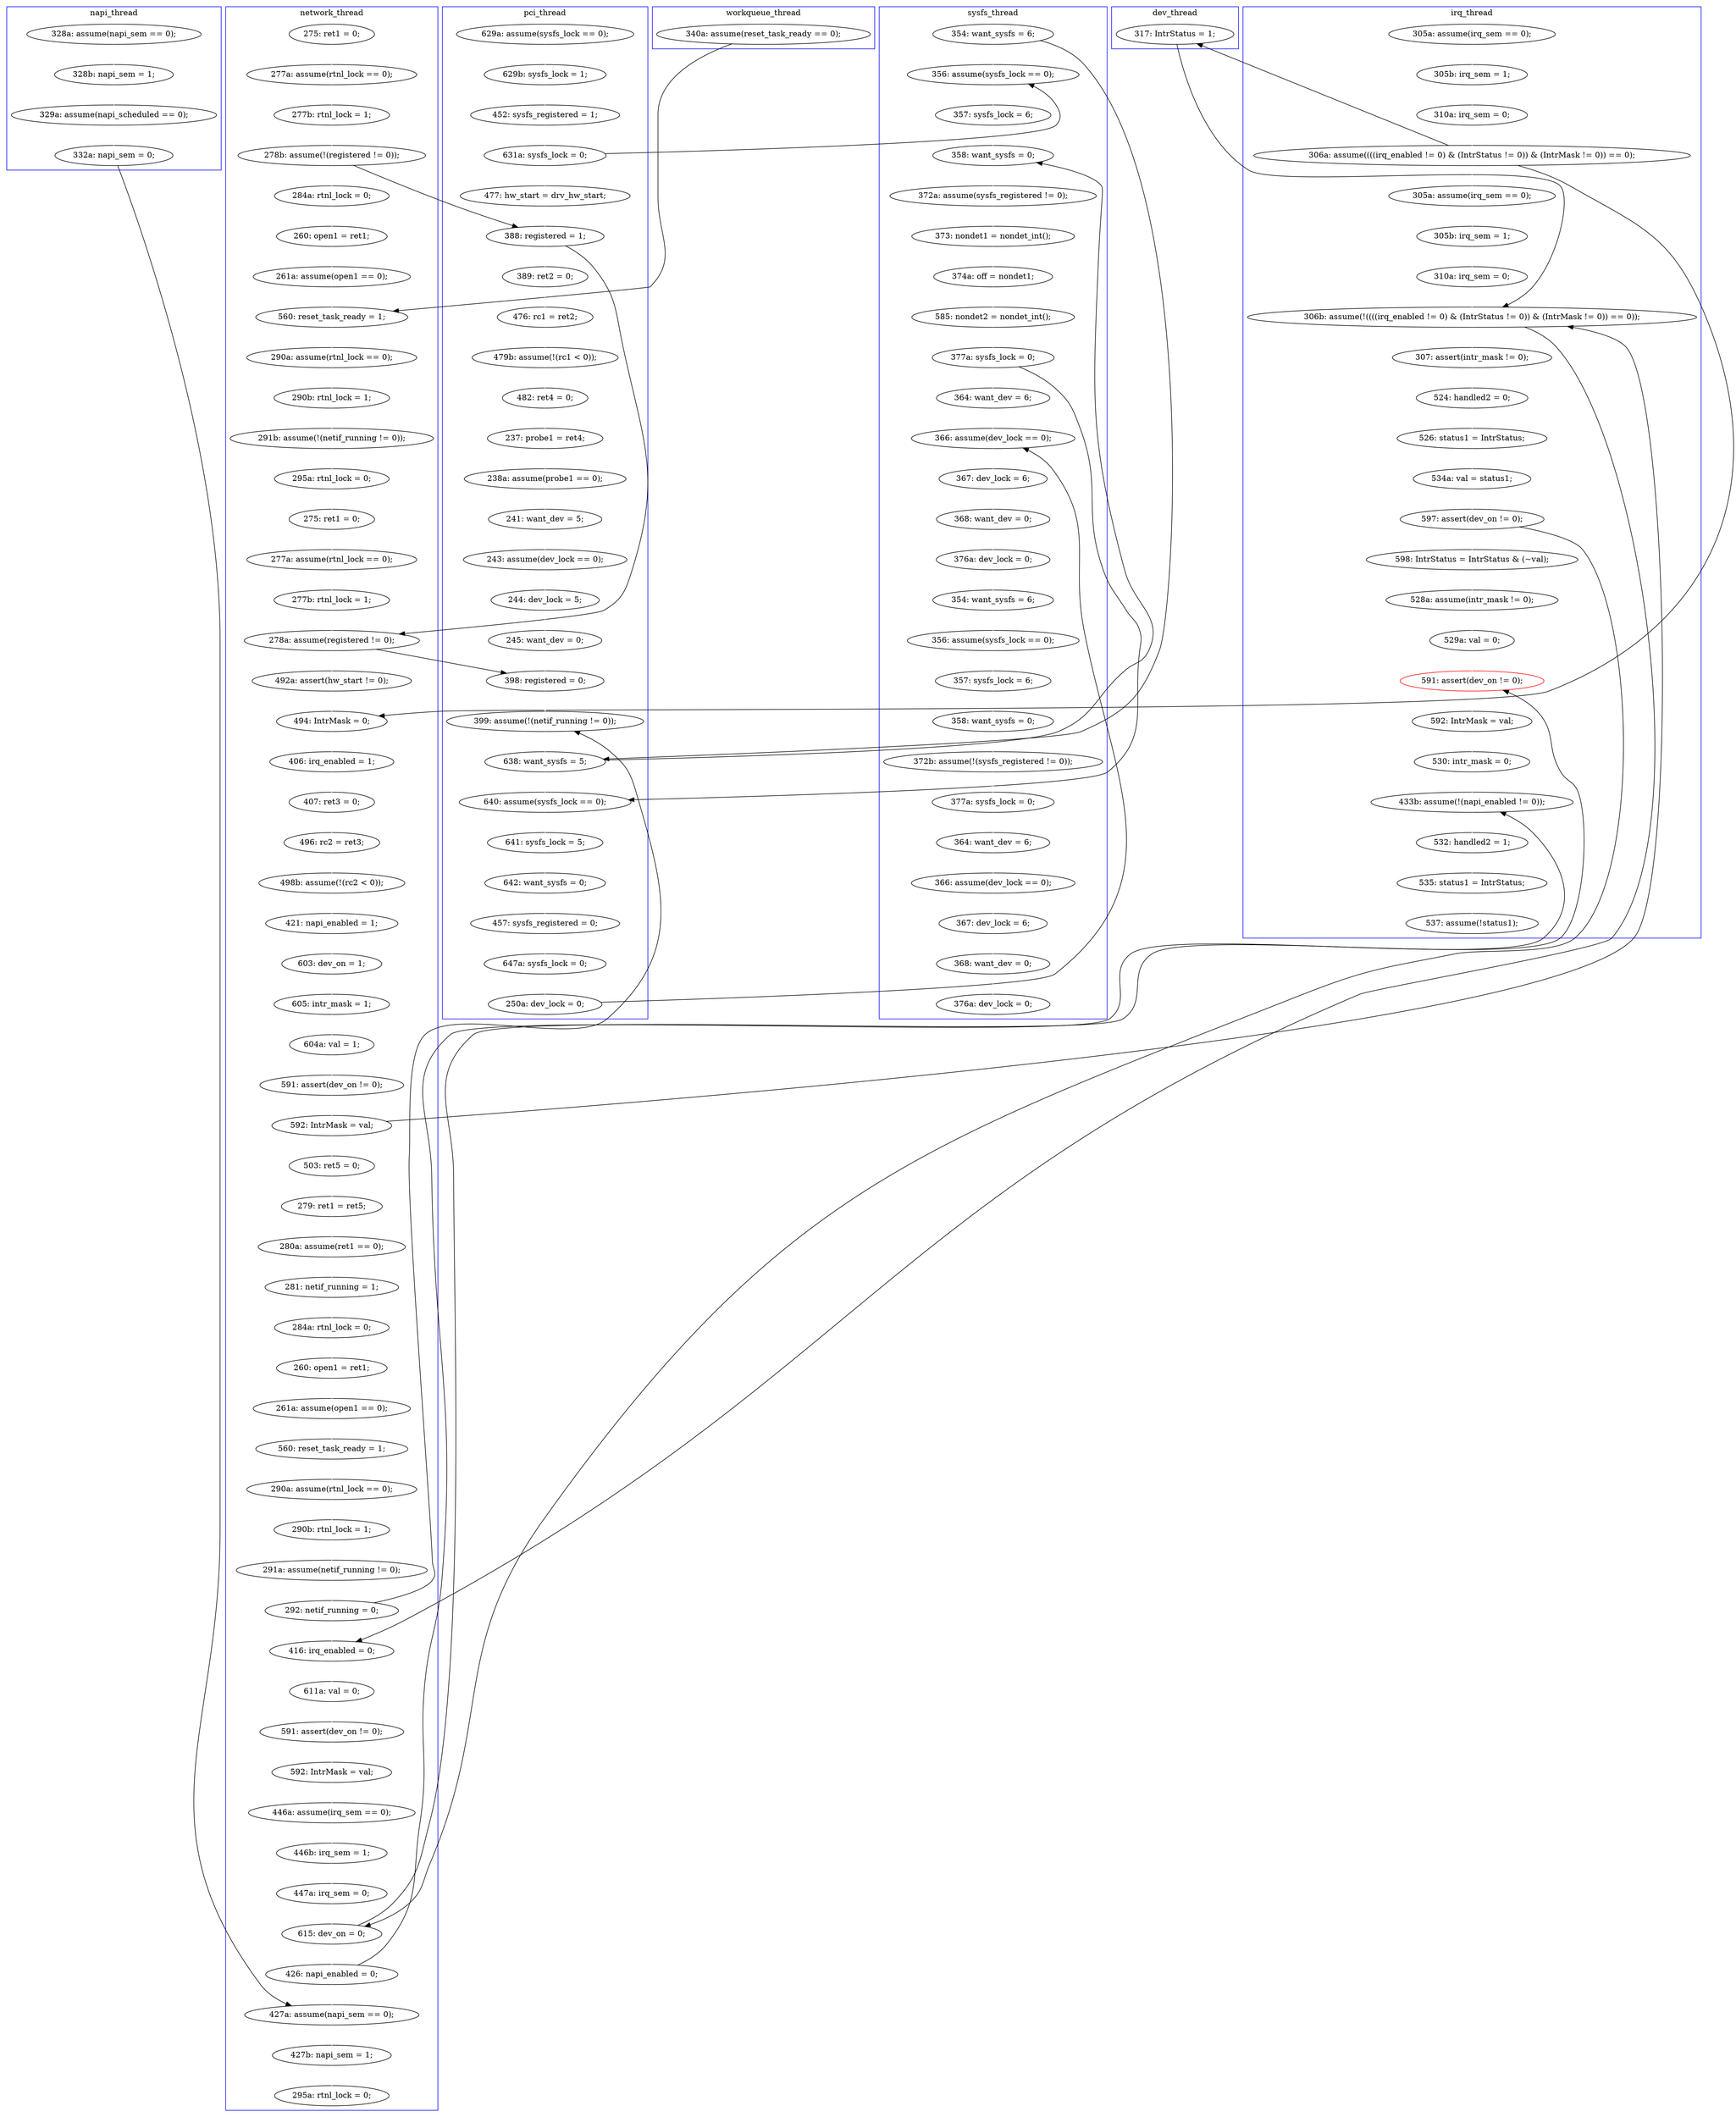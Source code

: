 digraph Counterexample {
	214 -> 239 [color = white, style = solid]
	188 -> 190 [color = white, style = solid]
	157 -> 161 [color = white, style = solid]
	191 -> 215 [color = white, style = solid]
	143 -> 265 [color = black, style = solid, constraint = false]
	243 -> 246 [color = white, style = solid]
	265 -> 266 [color = white, style = solid]
	218 -> 222 [color = white, style = solid]
	87 -> 92 [color = white, style = solid]
	228 -> 229 [color = white, style = solid]
	142 -> 190 [color = black, style = solid, constraint = false]
	122 -> 123 [color = white, style = solid]
	317 -> 320 [color = white, style = solid]
	258 -> 259 [color = white, style = solid]
	134 -> 190 [color = black, style = solid, constraint = false]
	222 -> 223 [color = white, style = solid]
	210 -> 212 [color = white, style = solid]
	60 -> 61 [color = white, style = solid]
	199 -> 206 [color = white, style = solid]
	107 -> 109 [color = white, style = solid]
	79 -> 80 [color = white, style = solid]
	53 -> 54 [color = white, style = solid]
	274 -> 275 [color = white, style = solid]
	259 -> 269 [color = white, style = solid]
	141 -> 142 [color = white, style = solid]
	231 -> 232 [color = white, style = solid]
	139 -> 141 [color = white, style = solid]
	152 -> 153 [color = white, style = solid]
	217 -> 218 [color = white, style = solid]
	98 -> 170 [color = white, style = solid]
	37 -> 69 [color = black, style = solid, constraint = false]
	161 -> 165 [color = white, style = solid]
	116 -> 121 [color = white, style = solid]
	34 -> 35 [color = white, style = solid]
	186 -> 187 [color = white, style = solid]
	39 -> 92 [color = black, style = solid, constraint = false]
	215 -> 217 [color = white, style = solid]
	109 -> 114 [color = white, style = solid]
	223 -> 248 [color = white, style = solid]
	69 -> 73 [color = white, style = solid]
	85 -> 87 [color = white, style = solid]
	225 -> 226 [color = black, style = solid, constraint = false]
	252 -> 262 [color = white, style = solid]
	255 -> 257 [color = black, style = solid, constraint = false]
	292 -> 293 [color = white, style = solid]
	168 -> 169 [color = white, style = solid]
	305 -> 307 [color = white, style = solid]
	166 -> 168 [color = white, style = solid]
	105 -> 106 [color = white, style = solid]
	242 -> 243 [color = white, style = solid]
	233 -> 236 [color = white, style = solid]
	165 -> 166 [color = white, style = solid]
	147 -> 148 [color = white, style = solid]
	236 -> 238 [color = white, style = solid]
	30 -> 34 [color = white, style = solid]
	316 -> 317 [color = white, style = solid]
	273 -> 274 [color = white, style = solid]
	266 -> 277 [color = white, style = solid]
	85 -> 227 [color = black, style = solid, constraint = false]
	61 -> 64 [color = white, style = solid]
	42 -> 43 [color = white, style = solid]
	180 -> 181 [color = white, style = solid]
	169 -> 191 [color = white, style = solid]
	80 -> 83 [color = white, style = solid]
	281 -> 291 [color = white, style = solid]
	257 -> 258 [color = white, style = solid]
	46 -> 134 [color = black, style = solid, constraint = false]
	249 -> 255 [color = white, style = solid]
	64 -> 69 [color = white, style = solid]
	151 -> 152 [color = white, style = solid]
	238 -> 241 [color = black, style = solid, constraint = false]
	262 -> 314 [color = black, style = solid, constraint = false]
	206 -> 210 [color = white, style = solid]
	310 -> 314 [color = white, style = solid]
	314 -> 316 [color = white, style = solid]
	109 -> 195 [color = black, style = solid, constraint = false]
	99 -> 105 [color = white, style = solid]
	183 -> 195 [color = white, style = solid]
	74 -> 76 [color = white, style = solid]
	46 -> 116 [color = black, style = solid, constraint = false]
	106 -> 107 [color = white, style = solid]
	138 -> 139 [color = white, style = solid]
	170 -> 173 [color = white, style = solid]
	246 -> 249 [color = white, style = solid]
	291 -> 292 [color = white, style = solid]
	181 -> 182 [color = white, style = solid]
	35 -> 39 [color = white, style = solid]
	169 -> 196 [color = black, style = solid, constraint = false]
	214 -> 252 [color = black, style = solid, constraint = false]
	195 -> 196 [color = white, style = solid]
	73 -> 74 [color = white, style = solid]
	173 -> 180 [color = white, style = solid]
	293 -> 294 [color = white, style = solid]
	308 -> 310 [color = white, style = solid]
	148 -> 151 [color = white, style = solid]
	43 -> 44 [color = white, style = solid]
	229 -> 231 [color = white, style = solid]
	272 -> 273 [color = white, style = solid]
	123 -> 126 [color = white, style = solid]
	93 -> 94 [color = white, style = solid]
	232 -> 233 [color = white, style = solid]
	269 -> 272 [color = white, style = solid]
	129 -> 137 [color = white, style = solid]
	153 -> 154 [color = white, style = solid]
	83 -> 85 [color = white, style = solid]
	196 -> 226 [color = white, style = solid]
	307 -> 308 [color = white, style = solid]
	114 -> 116 [color = white, style = solid]
	137 -> 138 [color = white, style = solid]
	190 -> 199 [color = white, style = solid]
	154 -> 157 [color = white, style = solid]
	97 -> 98 [color = white, style = solid]
	225 -> 227 [color = white, style = solid]
	39 -> 60 [color = white, style = solid]
	304 -> 305 [color = white, style = solid]
	275 -> 281 [color = white, style = solid]
	240 -> 257 [color = white, style = solid]
	59 -> 143 [color = white, style = solid]
	226 -> 229 [color = black, style = solid, constraint = false]
	248 -> 252 [color = white, style = solid]
	46 -> 186 [color = white, style = solid]
	54 -> 59 [color = white, style = solid]
	190 -> 191 [color = black, style = solid, constraint = false]
	182 -> 183 [color = white, style = solid]
	238 -> 240 [color = white, style = solid]
	212 -> 214 [color = white, style = solid]
	241 -> 242 [color = white, style = solid]
	239 -> 304 [color = white, style = solid]
	44 -> 46 [color = white, style = solid]
	187 -> 188 [color = white, style = solid]
	121 -> 122 [color = white, style = solid]
	252 -> 307 [color = black, style = solid, constraint = false]
	226 -> 241 [color = white, style = solid]
	94 -> 97 [color = white, style = solid]
	92 -> 109 [color = black, style = solid, constraint = false]
	262 -> 265 [color = white, style = solid]
	142 -> 147 [color = white, style = solid]
	76 -> 99 [color = white, style = solid]
	294 -> 295 [color = white, style = solid]
	295 -> 296 [color = white, style = solid]
	227 -> 228 [color = white, style = solid]
	92 -> 93 [color = white, style = solid]
	126 -> 129 [color = white, style = solid]
	subgraph cluster5 {
		label = workqueue_thread
		color = blue
		37  [label = "340a: assume(reset_task_ready == 0);"]
	}
	subgraph cluster4 {
		label = napi_thread
		color = blue
		143  [label = "332a: napi_sem = 0;"]
		53  [label = "328a: assume(napi_sem == 0);"]
		54  [label = "328b: napi_sem = 1;"]
		59  [label = "329a: assume(napi_scheduled == 0);"]
	}
	subgraph cluster7 {
		label = dev_thread
		color = blue
		134  [label = "317: IntrStatus = 1;"]
	}
	subgraph cluster1 {
		label = pci_thread
		color = blue
		98  [label = "482: ret4 = 0;"]
		183  [label = "245: want_dev = 0;"]
		79  [label = "629a: assume(sysfs_lock == 0);"]
		170  [label = "237: probe1 = ret4;"]
		87  [label = "477: hw_start = drv_hw_start;"]
		243  [label = "642: want_sysfs = 0;"]
		97  [label = "479b: assume(!(rc1 < 0));"]
		180  [label = "241: want_dev = 5;"]
		94  [label = "476: rc1 = ret2;"]
		241  [label = "640: assume(sysfs_lock == 0);"]
		83  [label = "452: sysfs_registered = 1;"]
		249  [label = "647a: sysfs_lock = 0;"]
		85  [label = "631a: sysfs_lock = 0;"]
		173  [label = "238a: assume(probe1 == 0);"]
		255  [label = "250a: dev_lock = 0;"]
		93  [label = "389: ret2 = 0;"]
		181  [label = "243: assume(dev_lock == 0);"]
		80  [label = "629b: sysfs_lock = 1;"]
		182  [label = "244: dev_lock = 5;"]
		246  [label = "457: sysfs_registered = 0;"]
		242  [label = "641: sysfs_lock = 5;"]
		195  [label = "398: registered = 0;"]
		92  [label = "388: registered = 1;"]
		196  [label = "399: assume(!(netif_running != 0));"]
		226  [label = "638: want_sysfs = 5;"]
	}
	subgraph cluster6 {
		label = sysfs_thread
		color = blue
		240  [label = "364: want_dev = 6;"]
		275  [label = "358: want_sysfs = 0;"]
		296  [label = "376a: dev_lock = 0;"]
		259  [label = "368: want_dev = 0;"]
		291  [label = "377a: sysfs_lock = 0;"]
		236  [label = "585: nondet2 = nondet_int();"]
		281  [label = "372b: assume(!(sysfs_registered != 0));"]
		273  [label = "356: assume(sysfs_lock == 0);"]
		294  [label = "367: dev_lock = 6;"]
		272  [label = "354: want_sysfs = 6;"]
		238  [label = "377a: sysfs_lock = 0;"]
		274  [label = "357: sysfs_lock = 6;"]
		292  [label = "364: want_dev = 6;"]
		293  [label = "366: assume(dev_lock == 0);"]
		227  [label = "356: assume(sysfs_lock == 0);"]
		229  [label = "358: want_sysfs = 0;"]
		225  [label = "354: want_sysfs = 6;"]
		295  [label = "368: want_dev = 0;"]
		232  [label = "373: nondet1 = nondet_int();"]
		233  [label = "374a: off = nondet1;"]
		258  [label = "367: dev_lock = 6;"]
		269  [label = "376a: dev_lock = 0;"]
		257  [label = "366: assume(dev_lock == 0);"]
		228  [label = "357: sysfs_lock = 6;"]
		231  [label = "372a: assume(sysfs_registered != 0);"]
	}
	subgraph cluster2 {
		label = network_thread
		color = blue
		137  [label = "603: dev_on = 1;"]
		217  [label = "591: assert(dev_on != 0);"]
		168  [label = "291a: assume(netif_running != 0);"]
		215  [label = "611a: val = 0;"]
		109  [label = "278a: assume(registered != 0);"]
		248  [label = "447a: irq_sem = 0;"]
		114  [label = "492a: assert(hw_start != 0);"]
		222  [label = "446a: assume(irq_sem == 0);"]
		122  [label = "407: ret3 = 0;"]
		138  [label = "605: intr_mask = 1;"]
		169  [label = "292: netif_running = 0;"]
		60  [label = "284a: rtnl_lock = 0;"]
		154  [label = "260: open1 = ret1;"]
		35  [label = "277b: rtnl_lock = 1;"]
		151  [label = "280a: assume(ret1 == 0);"]
		223  [label = "446b: irq_sem = 1;"]
		166  [label = "290b: rtnl_lock = 1;"]
		218  [label = "592: IntrMask = val;"]
		99  [label = "295a: rtnl_lock = 0;"]
		126  [label = "498b: assume(!(rc2 < 0));"]
		61  [label = "260: open1 = ret1;"]
		107  [label = "277b: rtnl_lock = 1;"]
		39  [label = "278b: assume(!(registered != 0));"]
		157  [label = "261a: assume(open1 == 0);"]
		262  [label = "426: napi_enabled = 0;"]
		252  [label = "615: dev_on = 0;"]
		152  [label = "281: netif_running = 1;"]
		121  [label = "406: irq_enabled = 1;"]
		76  [label = "291b: assume(!(netif_running != 0));"]
		69  [label = "560: reset_task_ready = 1;"]
		64  [label = "261a: assume(open1 == 0);"]
		139  [label = "604a: val = 1;"]
		106  [label = "277a: assume(rtnl_lock == 0);"]
		123  [label = "496: rc2 = ret3;"]
		142  [label = "592: IntrMask = val;"]
		116  [label = "494: IntrMask = 0;"]
		34  [label = "277a: assume(rtnl_lock == 0);"]
		191  [label = "416: irq_enabled = 0;"]
		74  [label = "290b: rtnl_lock = 1;"]
		277  [label = "295a: rtnl_lock = 0;"]
		165  [label = "290a: assume(rtnl_lock == 0);"]
		73  [label = "290a: assume(rtnl_lock == 0);"]
		266  [label = "427b: napi_sem = 1;"]
		161  [label = "560: reset_task_ready = 1;"]
		153  [label = "284a: rtnl_lock = 0;"]
		265  [label = "427a: assume(napi_sem == 0);"]
		105  [label = "275: ret1 = 0;"]
		147  [label = "503: ret5 = 0;"]
		30  [label = "275: ret1 = 0;"]
		141  [label = "591: assert(dev_on != 0);"]
		148  [label = "279: ret1 = ret5;"]
		129  [label = "421: napi_enabled = 1;"]
	}
	subgraph cluster3 {
		label = irq_thread
		color = blue
		316  [label = "532: handled2 = 1;"]
		214  [label = "597: assert(dev_on != 0);"]
		304  [label = "528a: assume(intr_mask != 0);"]
		187  [label = "305b: irq_sem = 1;"]
		210  [label = "526: status1 = IntrStatus;"]
		239  [label = "598: IntrStatus = IntrStatus & (~val);"]
		46  [label = "306a: assume((((irq_enabled != 0) & (IntrStatus != 0)) & (IntrMask != 0)) == 0);"]
		188  [label = "310a: irq_sem = 0;"]
		206  [label = "524: handled2 = 0;"]
		212  [label = "534a: val = status1;"]
		199  [label = "307: assert(intr_mask != 0);"]
		305  [label = "529a: val = 0;"]
		307  [label = "591: assert(dev_on != 0);", color = red]
		310  [label = "530: intr_mask = 0;"]
		308  [label = "592: IntrMask = val;"]
		320  [label = "537: assume(!status1);"]
		43  [label = "305b: irq_sem = 1;"]
		186  [label = "305a: assume(irq_sem == 0);"]
		317  [label = "535: status1 = IntrStatus;"]
		190  [label = "306b: assume(!((((irq_enabled != 0) & (IntrStatus != 0)) & (IntrMask != 0)) == 0));"]
		42  [label = "305a: assume(irq_sem == 0);"]
		44  [label = "310a: irq_sem = 0;"]
		314  [label = "433b: assume(!(napi_enabled != 0));"]
	}
}